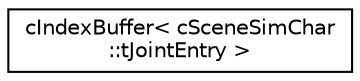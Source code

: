 digraph "Graphical Class Hierarchy"
{
 // LATEX_PDF_SIZE
  edge [fontname="Helvetica",fontsize="10",labelfontname="Helvetica",labelfontsize="10"];
  node [fontname="Helvetica",fontsize="10",shape=record];
  rankdir="LR";
  Node0 [label="cIndexBuffer\< cSceneSimChar\l::tJointEntry \>",height=0.2,width=0.4,color="black", fillcolor="white", style="filled",URL="$classc_index_buffer.html",tooltip=" "];
}
